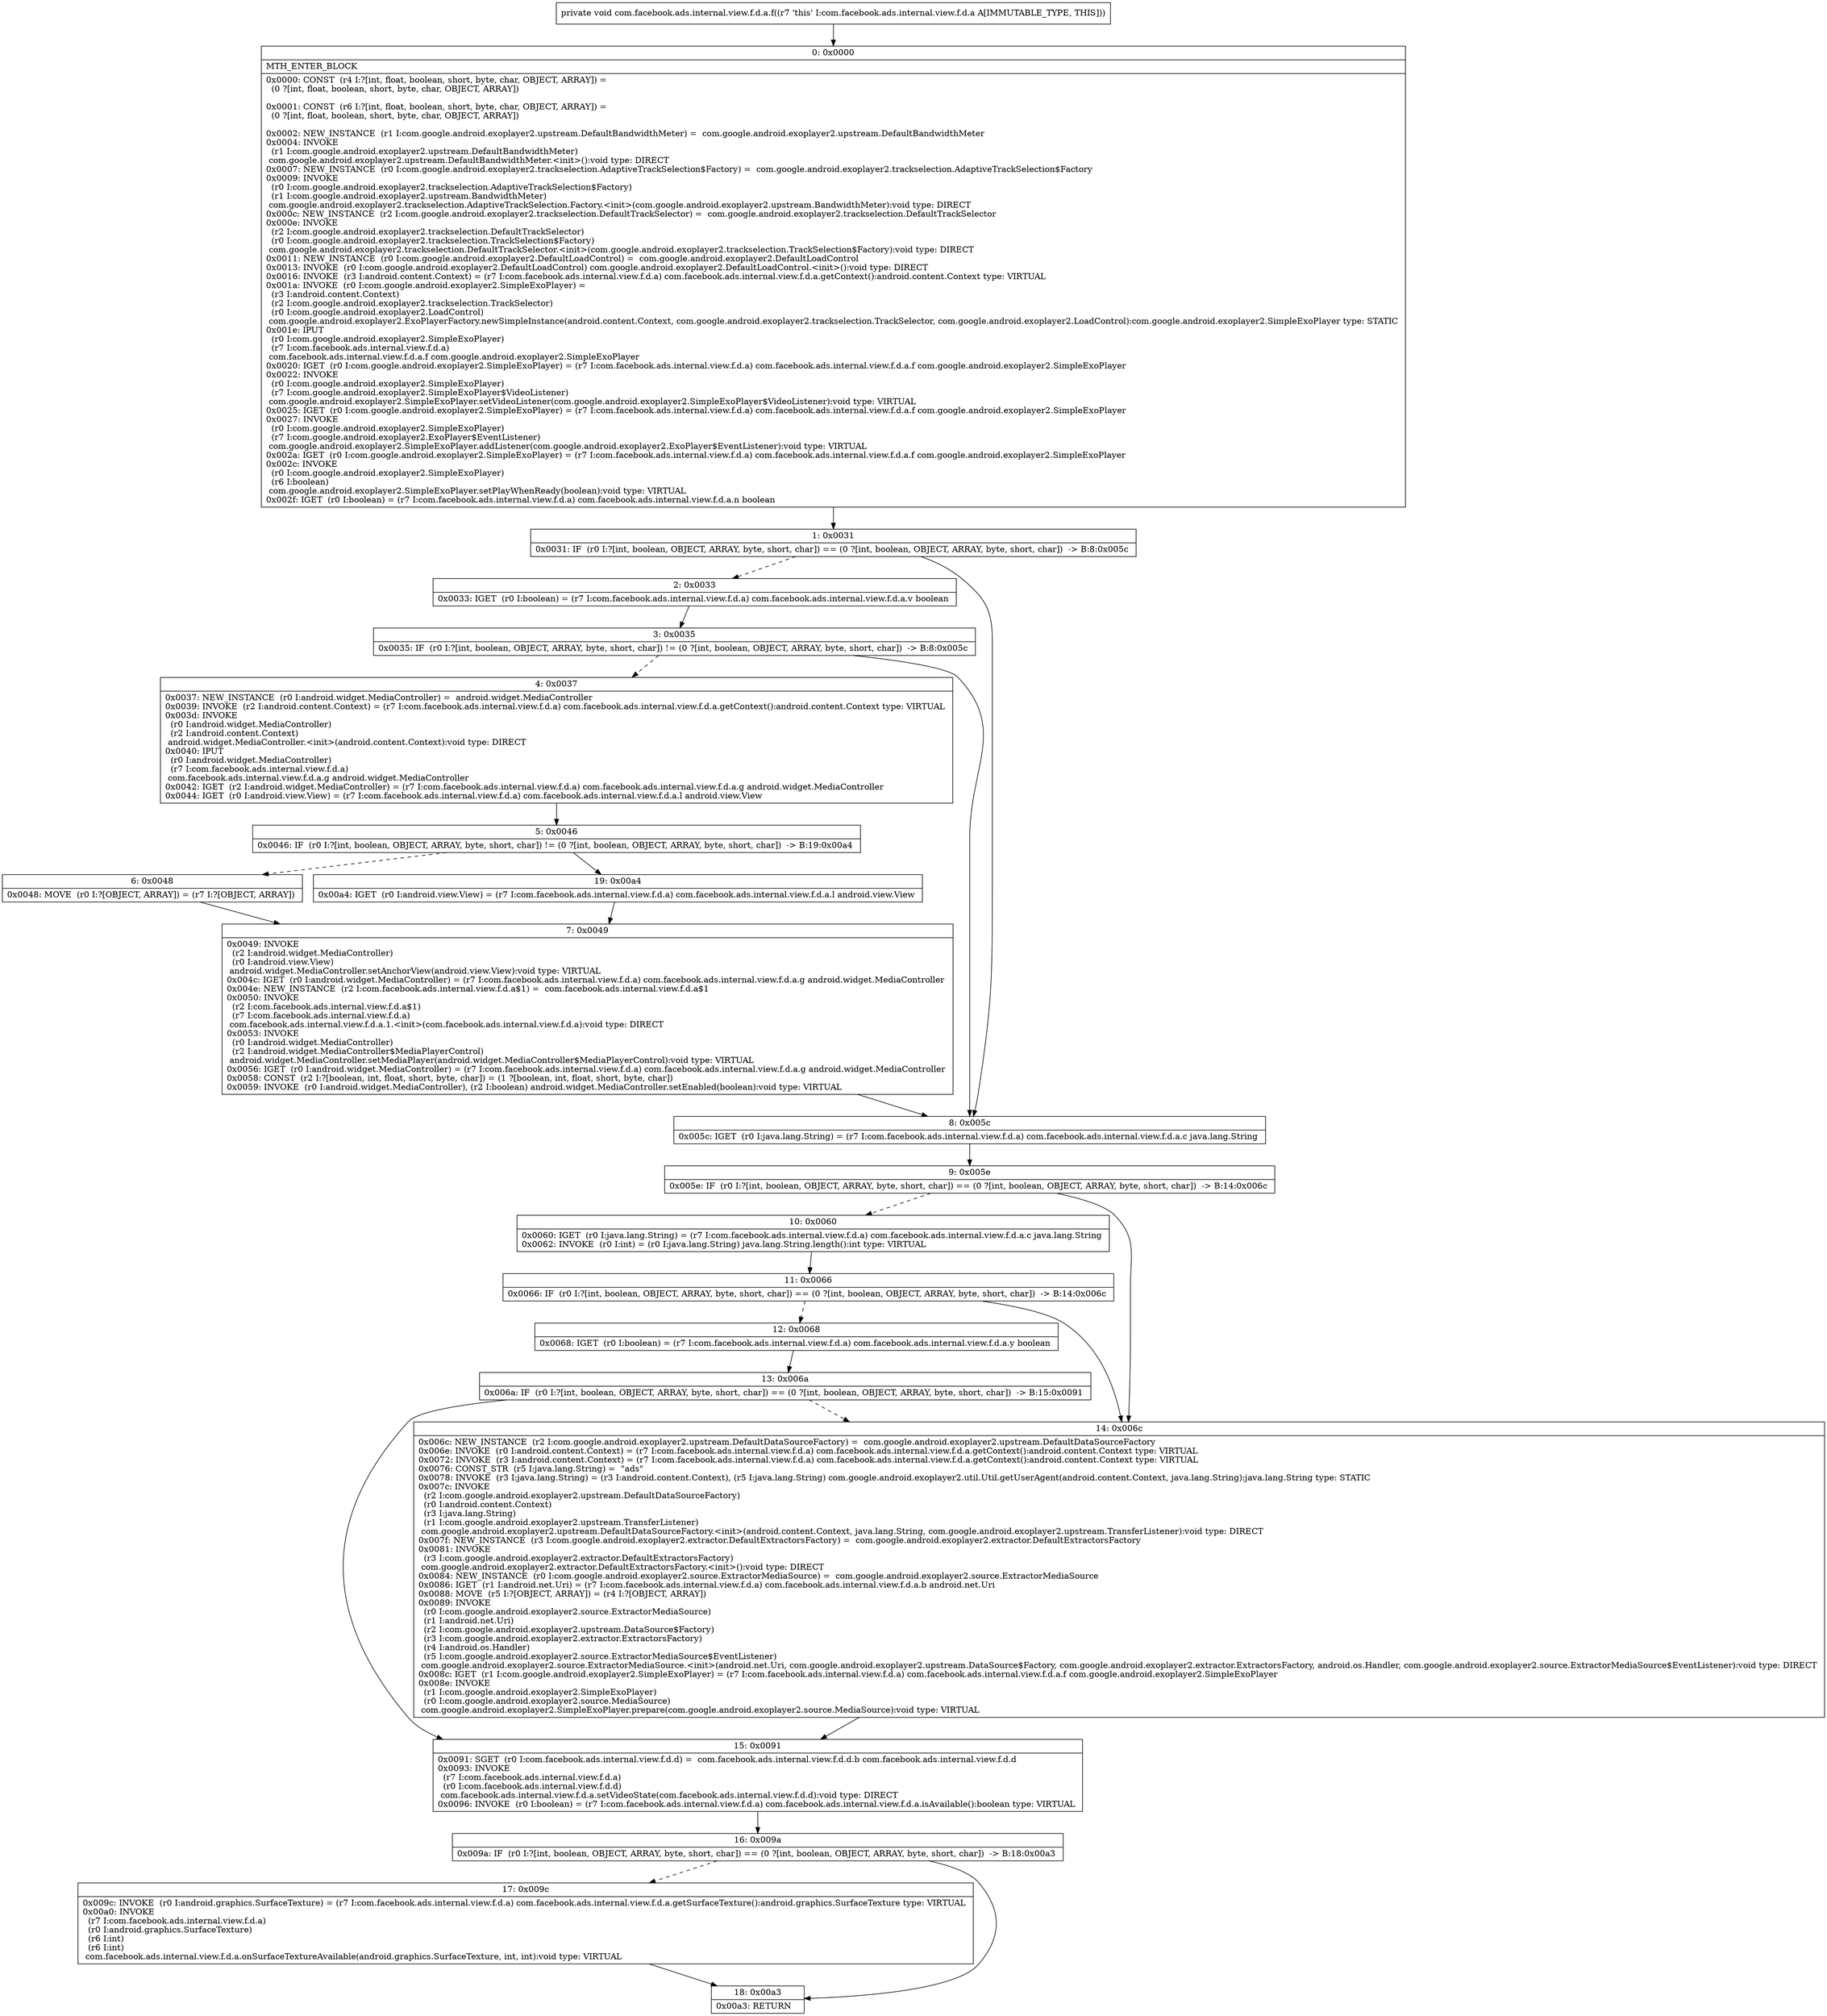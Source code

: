 digraph "CFG forcom.facebook.ads.internal.view.f.d.a.f()V" {
Node_0 [shape=record,label="{0\:\ 0x0000|MTH_ENTER_BLOCK\l|0x0000: CONST  (r4 I:?[int, float, boolean, short, byte, char, OBJECT, ARRAY]) = \l  (0 ?[int, float, boolean, short, byte, char, OBJECT, ARRAY])\l \l0x0001: CONST  (r6 I:?[int, float, boolean, short, byte, char, OBJECT, ARRAY]) = \l  (0 ?[int, float, boolean, short, byte, char, OBJECT, ARRAY])\l \l0x0002: NEW_INSTANCE  (r1 I:com.google.android.exoplayer2.upstream.DefaultBandwidthMeter) =  com.google.android.exoplayer2.upstream.DefaultBandwidthMeter \l0x0004: INVOKE  \l  (r1 I:com.google.android.exoplayer2.upstream.DefaultBandwidthMeter)\l com.google.android.exoplayer2.upstream.DefaultBandwidthMeter.\<init\>():void type: DIRECT \l0x0007: NEW_INSTANCE  (r0 I:com.google.android.exoplayer2.trackselection.AdaptiveTrackSelection$Factory) =  com.google.android.exoplayer2.trackselection.AdaptiveTrackSelection$Factory \l0x0009: INVOKE  \l  (r0 I:com.google.android.exoplayer2.trackselection.AdaptiveTrackSelection$Factory)\l  (r1 I:com.google.android.exoplayer2.upstream.BandwidthMeter)\l com.google.android.exoplayer2.trackselection.AdaptiveTrackSelection.Factory.\<init\>(com.google.android.exoplayer2.upstream.BandwidthMeter):void type: DIRECT \l0x000c: NEW_INSTANCE  (r2 I:com.google.android.exoplayer2.trackselection.DefaultTrackSelector) =  com.google.android.exoplayer2.trackselection.DefaultTrackSelector \l0x000e: INVOKE  \l  (r2 I:com.google.android.exoplayer2.trackselection.DefaultTrackSelector)\l  (r0 I:com.google.android.exoplayer2.trackselection.TrackSelection$Factory)\l com.google.android.exoplayer2.trackselection.DefaultTrackSelector.\<init\>(com.google.android.exoplayer2.trackselection.TrackSelection$Factory):void type: DIRECT \l0x0011: NEW_INSTANCE  (r0 I:com.google.android.exoplayer2.DefaultLoadControl) =  com.google.android.exoplayer2.DefaultLoadControl \l0x0013: INVOKE  (r0 I:com.google.android.exoplayer2.DefaultLoadControl) com.google.android.exoplayer2.DefaultLoadControl.\<init\>():void type: DIRECT \l0x0016: INVOKE  (r3 I:android.content.Context) = (r7 I:com.facebook.ads.internal.view.f.d.a) com.facebook.ads.internal.view.f.d.a.getContext():android.content.Context type: VIRTUAL \l0x001a: INVOKE  (r0 I:com.google.android.exoplayer2.SimpleExoPlayer) = \l  (r3 I:android.content.Context)\l  (r2 I:com.google.android.exoplayer2.trackselection.TrackSelector)\l  (r0 I:com.google.android.exoplayer2.LoadControl)\l com.google.android.exoplayer2.ExoPlayerFactory.newSimpleInstance(android.content.Context, com.google.android.exoplayer2.trackselection.TrackSelector, com.google.android.exoplayer2.LoadControl):com.google.android.exoplayer2.SimpleExoPlayer type: STATIC \l0x001e: IPUT  \l  (r0 I:com.google.android.exoplayer2.SimpleExoPlayer)\l  (r7 I:com.facebook.ads.internal.view.f.d.a)\l com.facebook.ads.internal.view.f.d.a.f com.google.android.exoplayer2.SimpleExoPlayer \l0x0020: IGET  (r0 I:com.google.android.exoplayer2.SimpleExoPlayer) = (r7 I:com.facebook.ads.internal.view.f.d.a) com.facebook.ads.internal.view.f.d.a.f com.google.android.exoplayer2.SimpleExoPlayer \l0x0022: INVOKE  \l  (r0 I:com.google.android.exoplayer2.SimpleExoPlayer)\l  (r7 I:com.google.android.exoplayer2.SimpleExoPlayer$VideoListener)\l com.google.android.exoplayer2.SimpleExoPlayer.setVideoListener(com.google.android.exoplayer2.SimpleExoPlayer$VideoListener):void type: VIRTUAL \l0x0025: IGET  (r0 I:com.google.android.exoplayer2.SimpleExoPlayer) = (r7 I:com.facebook.ads.internal.view.f.d.a) com.facebook.ads.internal.view.f.d.a.f com.google.android.exoplayer2.SimpleExoPlayer \l0x0027: INVOKE  \l  (r0 I:com.google.android.exoplayer2.SimpleExoPlayer)\l  (r7 I:com.google.android.exoplayer2.ExoPlayer$EventListener)\l com.google.android.exoplayer2.SimpleExoPlayer.addListener(com.google.android.exoplayer2.ExoPlayer$EventListener):void type: VIRTUAL \l0x002a: IGET  (r0 I:com.google.android.exoplayer2.SimpleExoPlayer) = (r7 I:com.facebook.ads.internal.view.f.d.a) com.facebook.ads.internal.view.f.d.a.f com.google.android.exoplayer2.SimpleExoPlayer \l0x002c: INVOKE  \l  (r0 I:com.google.android.exoplayer2.SimpleExoPlayer)\l  (r6 I:boolean)\l com.google.android.exoplayer2.SimpleExoPlayer.setPlayWhenReady(boolean):void type: VIRTUAL \l0x002f: IGET  (r0 I:boolean) = (r7 I:com.facebook.ads.internal.view.f.d.a) com.facebook.ads.internal.view.f.d.a.n boolean \l}"];
Node_1 [shape=record,label="{1\:\ 0x0031|0x0031: IF  (r0 I:?[int, boolean, OBJECT, ARRAY, byte, short, char]) == (0 ?[int, boolean, OBJECT, ARRAY, byte, short, char])  \-\> B:8:0x005c \l}"];
Node_2 [shape=record,label="{2\:\ 0x0033|0x0033: IGET  (r0 I:boolean) = (r7 I:com.facebook.ads.internal.view.f.d.a) com.facebook.ads.internal.view.f.d.a.v boolean \l}"];
Node_3 [shape=record,label="{3\:\ 0x0035|0x0035: IF  (r0 I:?[int, boolean, OBJECT, ARRAY, byte, short, char]) != (0 ?[int, boolean, OBJECT, ARRAY, byte, short, char])  \-\> B:8:0x005c \l}"];
Node_4 [shape=record,label="{4\:\ 0x0037|0x0037: NEW_INSTANCE  (r0 I:android.widget.MediaController) =  android.widget.MediaController \l0x0039: INVOKE  (r2 I:android.content.Context) = (r7 I:com.facebook.ads.internal.view.f.d.a) com.facebook.ads.internal.view.f.d.a.getContext():android.content.Context type: VIRTUAL \l0x003d: INVOKE  \l  (r0 I:android.widget.MediaController)\l  (r2 I:android.content.Context)\l android.widget.MediaController.\<init\>(android.content.Context):void type: DIRECT \l0x0040: IPUT  \l  (r0 I:android.widget.MediaController)\l  (r7 I:com.facebook.ads.internal.view.f.d.a)\l com.facebook.ads.internal.view.f.d.a.g android.widget.MediaController \l0x0042: IGET  (r2 I:android.widget.MediaController) = (r7 I:com.facebook.ads.internal.view.f.d.a) com.facebook.ads.internal.view.f.d.a.g android.widget.MediaController \l0x0044: IGET  (r0 I:android.view.View) = (r7 I:com.facebook.ads.internal.view.f.d.a) com.facebook.ads.internal.view.f.d.a.l android.view.View \l}"];
Node_5 [shape=record,label="{5\:\ 0x0046|0x0046: IF  (r0 I:?[int, boolean, OBJECT, ARRAY, byte, short, char]) != (0 ?[int, boolean, OBJECT, ARRAY, byte, short, char])  \-\> B:19:0x00a4 \l}"];
Node_6 [shape=record,label="{6\:\ 0x0048|0x0048: MOVE  (r0 I:?[OBJECT, ARRAY]) = (r7 I:?[OBJECT, ARRAY]) \l}"];
Node_7 [shape=record,label="{7\:\ 0x0049|0x0049: INVOKE  \l  (r2 I:android.widget.MediaController)\l  (r0 I:android.view.View)\l android.widget.MediaController.setAnchorView(android.view.View):void type: VIRTUAL \l0x004c: IGET  (r0 I:android.widget.MediaController) = (r7 I:com.facebook.ads.internal.view.f.d.a) com.facebook.ads.internal.view.f.d.a.g android.widget.MediaController \l0x004e: NEW_INSTANCE  (r2 I:com.facebook.ads.internal.view.f.d.a$1) =  com.facebook.ads.internal.view.f.d.a$1 \l0x0050: INVOKE  \l  (r2 I:com.facebook.ads.internal.view.f.d.a$1)\l  (r7 I:com.facebook.ads.internal.view.f.d.a)\l com.facebook.ads.internal.view.f.d.a.1.\<init\>(com.facebook.ads.internal.view.f.d.a):void type: DIRECT \l0x0053: INVOKE  \l  (r0 I:android.widget.MediaController)\l  (r2 I:android.widget.MediaController$MediaPlayerControl)\l android.widget.MediaController.setMediaPlayer(android.widget.MediaController$MediaPlayerControl):void type: VIRTUAL \l0x0056: IGET  (r0 I:android.widget.MediaController) = (r7 I:com.facebook.ads.internal.view.f.d.a) com.facebook.ads.internal.view.f.d.a.g android.widget.MediaController \l0x0058: CONST  (r2 I:?[boolean, int, float, short, byte, char]) = (1 ?[boolean, int, float, short, byte, char]) \l0x0059: INVOKE  (r0 I:android.widget.MediaController), (r2 I:boolean) android.widget.MediaController.setEnabled(boolean):void type: VIRTUAL \l}"];
Node_8 [shape=record,label="{8\:\ 0x005c|0x005c: IGET  (r0 I:java.lang.String) = (r7 I:com.facebook.ads.internal.view.f.d.a) com.facebook.ads.internal.view.f.d.a.c java.lang.String \l}"];
Node_9 [shape=record,label="{9\:\ 0x005e|0x005e: IF  (r0 I:?[int, boolean, OBJECT, ARRAY, byte, short, char]) == (0 ?[int, boolean, OBJECT, ARRAY, byte, short, char])  \-\> B:14:0x006c \l}"];
Node_10 [shape=record,label="{10\:\ 0x0060|0x0060: IGET  (r0 I:java.lang.String) = (r7 I:com.facebook.ads.internal.view.f.d.a) com.facebook.ads.internal.view.f.d.a.c java.lang.String \l0x0062: INVOKE  (r0 I:int) = (r0 I:java.lang.String) java.lang.String.length():int type: VIRTUAL \l}"];
Node_11 [shape=record,label="{11\:\ 0x0066|0x0066: IF  (r0 I:?[int, boolean, OBJECT, ARRAY, byte, short, char]) == (0 ?[int, boolean, OBJECT, ARRAY, byte, short, char])  \-\> B:14:0x006c \l}"];
Node_12 [shape=record,label="{12\:\ 0x0068|0x0068: IGET  (r0 I:boolean) = (r7 I:com.facebook.ads.internal.view.f.d.a) com.facebook.ads.internal.view.f.d.a.y boolean \l}"];
Node_13 [shape=record,label="{13\:\ 0x006a|0x006a: IF  (r0 I:?[int, boolean, OBJECT, ARRAY, byte, short, char]) == (0 ?[int, boolean, OBJECT, ARRAY, byte, short, char])  \-\> B:15:0x0091 \l}"];
Node_14 [shape=record,label="{14\:\ 0x006c|0x006c: NEW_INSTANCE  (r2 I:com.google.android.exoplayer2.upstream.DefaultDataSourceFactory) =  com.google.android.exoplayer2.upstream.DefaultDataSourceFactory \l0x006e: INVOKE  (r0 I:android.content.Context) = (r7 I:com.facebook.ads.internal.view.f.d.a) com.facebook.ads.internal.view.f.d.a.getContext():android.content.Context type: VIRTUAL \l0x0072: INVOKE  (r3 I:android.content.Context) = (r7 I:com.facebook.ads.internal.view.f.d.a) com.facebook.ads.internal.view.f.d.a.getContext():android.content.Context type: VIRTUAL \l0x0076: CONST_STR  (r5 I:java.lang.String) =  \"ads\" \l0x0078: INVOKE  (r3 I:java.lang.String) = (r3 I:android.content.Context), (r5 I:java.lang.String) com.google.android.exoplayer2.util.Util.getUserAgent(android.content.Context, java.lang.String):java.lang.String type: STATIC \l0x007c: INVOKE  \l  (r2 I:com.google.android.exoplayer2.upstream.DefaultDataSourceFactory)\l  (r0 I:android.content.Context)\l  (r3 I:java.lang.String)\l  (r1 I:com.google.android.exoplayer2.upstream.TransferListener)\l com.google.android.exoplayer2.upstream.DefaultDataSourceFactory.\<init\>(android.content.Context, java.lang.String, com.google.android.exoplayer2.upstream.TransferListener):void type: DIRECT \l0x007f: NEW_INSTANCE  (r3 I:com.google.android.exoplayer2.extractor.DefaultExtractorsFactory) =  com.google.android.exoplayer2.extractor.DefaultExtractorsFactory \l0x0081: INVOKE  \l  (r3 I:com.google.android.exoplayer2.extractor.DefaultExtractorsFactory)\l com.google.android.exoplayer2.extractor.DefaultExtractorsFactory.\<init\>():void type: DIRECT \l0x0084: NEW_INSTANCE  (r0 I:com.google.android.exoplayer2.source.ExtractorMediaSource) =  com.google.android.exoplayer2.source.ExtractorMediaSource \l0x0086: IGET  (r1 I:android.net.Uri) = (r7 I:com.facebook.ads.internal.view.f.d.a) com.facebook.ads.internal.view.f.d.a.b android.net.Uri \l0x0088: MOVE  (r5 I:?[OBJECT, ARRAY]) = (r4 I:?[OBJECT, ARRAY]) \l0x0089: INVOKE  \l  (r0 I:com.google.android.exoplayer2.source.ExtractorMediaSource)\l  (r1 I:android.net.Uri)\l  (r2 I:com.google.android.exoplayer2.upstream.DataSource$Factory)\l  (r3 I:com.google.android.exoplayer2.extractor.ExtractorsFactory)\l  (r4 I:android.os.Handler)\l  (r5 I:com.google.android.exoplayer2.source.ExtractorMediaSource$EventListener)\l com.google.android.exoplayer2.source.ExtractorMediaSource.\<init\>(android.net.Uri, com.google.android.exoplayer2.upstream.DataSource$Factory, com.google.android.exoplayer2.extractor.ExtractorsFactory, android.os.Handler, com.google.android.exoplayer2.source.ExtractorMediaSource$EventListener):void type: DIRECT \l0x008c: IGET  (r1 I:com.google.android.exoplayer2.SimpleExoPlayer) = (r7 I:com.facebook.ads.internal.view.f.d.a) com.facebook.ads.internal.view.f.d.a.f com.google.android.exoplayer2.SimpleExoPlayer \l0x008e: INVOKE  \l  (r1 I:com.google.android.exoplayer2.SimpleExoPlayer)\l  (r0 I:com.google.android.exoplayer2.source.MediaSource)\l com.google.android.exoplayer2.SimpleExoPlayer.prepare(com.google.android.exoplayer2.source.MediaSource):void type: VIRTUAL \l}"];
Node_15 [shape=record,label="{15\:\ 0x0091|0x0091: SGET  (r0 I:com.facebook.ads.internal.view.f.d.d) =  com.facebook.ads.internal.view.f.d.d.b com.facebook.ads.internal.view.f.d.d \l0x0093: INVOKE  \l  (r7 I:com.facebook.ads.internal.view.f.d.a)\l  (r0 I:com.facebook.ads.internal.view.f.d.d)\l com.facebook.ads.internal.view.f.d.a.setVideoState(com.facebook.ads.internal.view.f.d.d):void type: DIRECT \l0x0096: INVOKE  (r0 I:boolean) = (r7 I:com.facebook.ads.internal.view.f.d.a) com.facebook.ads.internal.view.f.d.a.isAvailable():boolean type: VIRTUAL \l}"];
Node_16 [shape=record,label="{16\:\ 0x009a|0x009a: IF  (r0 I:?[int, boolean, OBJECT, ARRAY, byte, short, char]) == (0 ?[int, boolean, OBJECT, ARRAY, byte, short, char])  \-\> B:18:0x00a3 \l}"];
Node_17 [shape=record,label="{17\:\ 0x009c|0x009c: INVOKE  (r0 I:android.graphics.SurfaceTexture) = (r7 I:com.facebook.ads.internal.view.f.d.a) com.facebook.ads.internal.view.f.d.a.getSurfaceTexture():android.graphics.SurfaceTexture type: VIRTUAL \l0x00a0: INVOKE  \l  (r7 I:com.facebook.ads.internal.view.f.d.a)\l  (r0 I:android.graphics.SurfaceTexture)\l  (r6 I:int)\l  (r6 I:int)\l com.facebook.ads.internal.view.f.d.a.onSurfaceTextureAvailable(android.graphics.SurfaceTexture, int, int):void type: VIRTUAL \l}"];
Node_18 [shape=record,label="{18\:\ 0x00a3|0x00a3: RETURN   \l}"];
Node_19 [shape=record,label="{19\:\ 0x00a4|0x00a4: IGET  (r0 I:android.view.View) = (r7 I:com.facebook.ads.internal.view.f.d.a) com.facebook.ads.internal.view.f.d.a.l android.view.View \l}"];
MethodNode[shape=record,label="{private void com.facebook.ads.internal.view.f.d.a.f((r7 'this' I:com.facebook.ads.internal.view.f.d.a A[IMMUTABLE_TYPE, THIS])) }"];
MethodNode -> Node_0;
Node_0 -> Node_1;
Node_1 -> Node_2[style=dashed];
Node_1 -> Node_8;
Node_2 -> Node_3;
Node_3 -> Node_4[style=dashed];
Node_3 -> Node_8;
Node_4 -> Node_5;
Node_5 -> Node_6[style=dashed];
Node_5 -> Node_19;
Node_6 -> Node_7;
Node_7 -> Node_8;
Node_8 -> Node_9;
Node_9 -> Node_10[style=dashed];
Node_9 -> Node_14;
Node_10 -> Node_11;
Node_11 -> Node_12[style=dashed];
Node_11 -> Node_14;
Node_12 -> Node_13;
Node_13 -> Node_14[style=dashed];
Node_13 -> Node_15;
Node_14 -> Node_15;
Node_15 -> Node_16;
Node_16 -> Node_17[style=dashed];
Node_16 -> Node_18;
Node_17 -> Node_18;
Node_19 -> Node_7;
}

